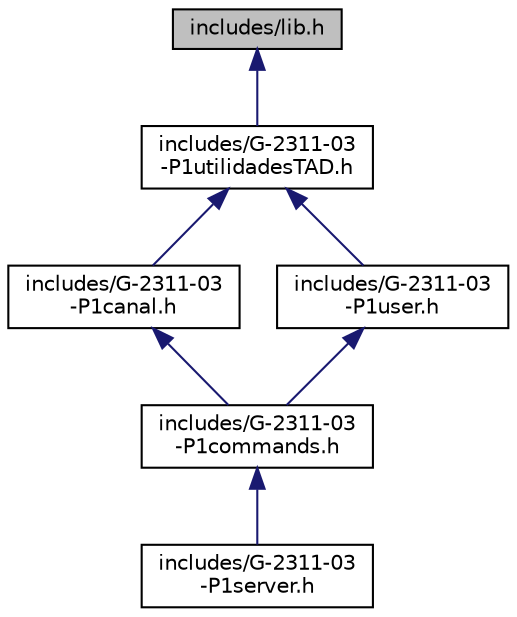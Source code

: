 digraph "includes/lib.h"
{
  edge [fontname="Helvetica",fontsize="10",labelfontname="Helvetica",labelfontsize="10"];
  node [fontname="Helvetica",fontsize="10",shape=record];
  Node1 [label="includes/lib.h",height=0.2,width=0.4,color="black", fillcolor="grey75", style="filled", fontcolor="black"];
  Node1 -> Node2 [dir="back",color="midnightblue",fontsize="10",style="solid",fontname="Helvetica"];
  Node2 [label="includes/G-2311-03\l-P1utilidadesTAD.h",height=0.2,width=0.4,color="black", fillcolor="white", style="filled",URL="$_g-2311-03-_p1utilidades_t_a_d_8h.html",tooltip="Modulo de funciones axuliares para el manejo de los TADs que gestionan canales y usuarios. "];
  Node2 -> Node3 [dir="back",color="midnightblue",fontsize="10",style="solid",fontname="Helvetica"];
  Node3 [label="includes/G-2311-03\l-P1canal.h",height=0.2,width=0.4,color="black", fillcolor="white", style="filled",URL="$_g-2311-03-_p1canal_8h.html",tooltip="Modulo de funciones la ejecucion de comandos en el servidor IRC relacionados con el usuario..."];
  Node3 -> Node4 [dir="back",color="midnightblue",fontsize="10",style="solid",fontname="Helvetica"];
  Node4 [label="includes/G-2311-03\l-P1commands.h",height=0.2,width=0.4,color="black", fillcolor="white", style="filled",URL="$_g-2311-03-_p1commands_8h.html",tooltip="Modulo de funciones para el reconocimiento y ejecucion de comandos en el servidor IRC..."];
  Node4 -> Node5 [dir="back",color="midnightblue",fontsize="10",style="solid",fontname="Helvetica"];
  Node5 [label="includes/G-2311-03\l-P1server.h",height=0.2,width=0.4,color="black", fillcolor="white", style="filled",URL="$_g-2311-03-_p1server_8h.html",tooltip="Libreria de funciones para la gestion del servidor IRC. "];
  Node2 -> Node6 [dir="back",color="midnightblue",fontsize="10",style="solid",fontname="Helvetica"];
  Node6 [label="includes/G-2311-03\l-P1user.h",height=0.2,width=0.4,color="black", fillcolor="white", style="filled",URL="$_g-2311-03-_p1user_8h.html",tooltip="Modulo de funciones la ejecucion de comandos en el servidor IRC relacionados con el usuario..."];
  Node6 -> Node4 [dir="back",color="midnightblue",fontsize="10",style="solid",fontname="Helvetica"];
}
